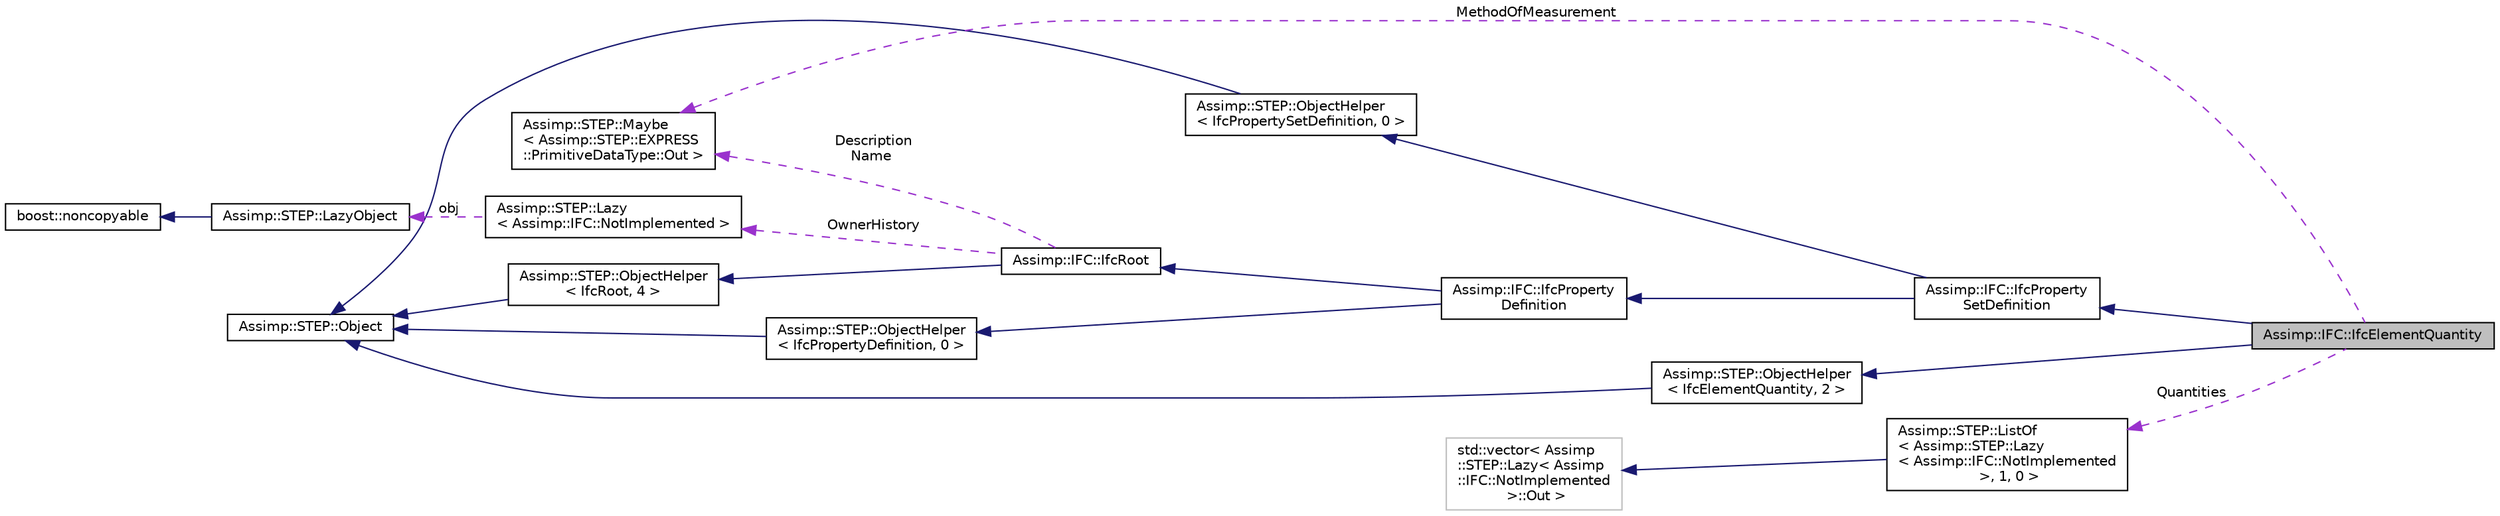digraph "Assimp::IFC::IfcElementQuantity"
{
  edge [fontname="Helvetica",fontsize="10",labelfontname="Helvetica",labelfontsize="10"];
  node [fontname="Helvetica",fontsize="10",shape=record];
  rankdir="LR";
  Node1 [label="Assimp::IFC::IfcElementQuantity",height=0.2,width=0.4,color="black", fillcolor="grey75", style="filled", fontcolor="black"];
  Node2 -> Node1 [dir="back",color="midnightblue",fontsize="10",style="solid"];
  Node2 [label="Assimp::IFC::IfcProperty\lSetDefinition",height=0.2,width=0.4,color="black", fillcolor="white", style="filled",URL="$struct_assimp_1_1_i_f_c_1_1_ifc_property_set_definition.html"];
  Node3 -> Node2 [dir="back",color="midnightblue",fontsize="10",style="solid"];
  Node3 [label="Assimp::IFC::IfcProperty\lDefinition",height=0.2,width=0.4,color="black", fillcolor="white", style="filled",URL="$struct_assimp_1_1_i_f_c_1_1_ifc_property_definition.html"];
  Node4 -> Node3 [dir="back",color="midnightblue",fontsize="10",style="solid"];
  Node4 [label="Assimp::IFC::IfcRoot",height=0.2,width=0.4,color="black", fillcolor="white", style="filled",URL="$struct_assimp_1_1_i_f_c_1_1_ifc_root.html"];
  Node5 -> Node4 [dir="back",color="midnightblue",fontsize="10",style="solid"];
  Node5 [label="Assimp::STEP::ObjectHelper\l\< IfcRoot, 4 \>",height=0.2,width=0.4,color="black", fillcolor="white", style="filled",URL="$struct_assimp_1_1_s_t_e_p_1_1_object_helper.html"];
  Node6 -> Node5 [dir="back",color="midnightblue",fontsize="10",style="solid"];
  Node6 [label="Assimp::STEP::Object",height=0.2,width=0.4,color="black", fillcolor="white", style="filled",URL="$class_assimp_1_1_s_t_e_p_1_1_object.html"];
  Node7 -> Node4 [dir="back",color="darkorchid3",fontsize="10",style="dashed",label=" Description\nName" ];
  Node7 [label="Assimp::STEP::Maybe\l\< Assimp::STEP::EXPRESS\l::PrimitiveDataType::Out \>",height=0.2,width=0.4,color="black", fillcolor="white", style="filled",URL="$struct_assimp_1_1_s_t_e_p_1_1_maybe.html"];
  Node8 -> Node4 [dir="back",color="darkorchid3",fontsize="10",style="dashed",label=" OwnerHistory" ];
  Node8 [label="Assimp::STEP::Lazy\l\< Assimp::IFC::NotImplemented \>",height=0.2,width=0.4,color="black", fillcolor="white", style="filled",URL="$struct_assimp_1_1_s_t_e_p_1_1_lazy.html"];
  Node9 -> Node8 [dir="back",color="darkorchid3",fontsize="10",style="dashed",label=" obj" ];
  Node9 [label="Assimp::STEP::LazyObject",height=0.2,width=0.4,color="black", fillcolor="white", style="filled",URL="$class_assimp_1_1_s_t_e_p_1_1_lazy_object.html"];
  Node10 -> Node9 [dir="back",color="midnightblue",fontsize="10",style="solid"];
  Node10 [label="boost::noncopyable",height=0.2,width=0.4,color="black", fillcolor="white", style="filled",URL="$classboost_1_1noncopyable___1_1noncopyable.html"];
  Node11 -> Node3 [dir="back",color="midnightblue",fontsize="10",style="solid"];
  Node11 [label="Assimp::STEP::ObjectHelper\l\< IfcPropertyDefinition, 0 \>",height=0.2,width=0.4,color="black", fillcolor="white", style="filled",URL="$struct_assimp_1_1_s_t_e_p_1_1_object_helper.html"];
  Node6 -> Node11 [dir="back",color="midnightblue",fontsize="10",style="solid"];
  Node12 -> Node2 [dir="back",color="midnightblue",fontsize="10",style="solid"];
  Node12 [label="Assimp::STEP::ObjectHelper\l\< IfcPropertySetDefinition, 0 \>",height=0.2,width=0.4,color="black", fillcolor="white", style="filled",URL="$struct_assimp_1_1_s_t_e_p_1_1_object_helper.html"];
  Node6 -> Node12 [dir="back",color="midnightblue",fontsize="10",style="solid"];
  Node13 -> Node1 [dir="back",color="midnightblue",fontsize="10",style="solid"];
  Node13 [label="Assimp::STEP::ObjectHelper\l\< IfcElementQuantity, 2 \>",height=0.2,width=0.4,color="black", fillcolor="white", style="filled",URL="$struct_assimp_1_1_s_t_e_p_1_1_object_helper.html"];
  Node6 -> Node13 [dir="back",color="midnightblue",fontsize="10",style="solid"];
  Node14 -> Node1 [dir="back",color="darkorchid3",fontsize="10",style="dashed",label=" Quantities" ];
  Node14 [label="Assimp::STEP::ListOf\l\< Assimp::STEP::Lazy\l\< Assimp::IFC::NotImplemented\l \>, 1, 0 \>",height=0.2,width=0.4,color="black", fillcolor="white", style="filled",URL="$struct_assimp_1_1_s_t_e_p_1_1_list_of.html"];
  Node15 -> Node14 [dir="back",color="midnightblue",fontsize="10",style="solid"];
  Node15 [label="std::vector\< Assimp\l::STEP::Lazy\< Assimp\l::IFC::NotImplemented\l \>::Out \>",height=0.2,width=0.4,color="grey75", fillcolor="white", style="filled"];
  Node7 -> Node1 [dir="back",color="darkorchid3",fontsize="10",style="dashed",label=" MethodOfMeasurement" ];
}

